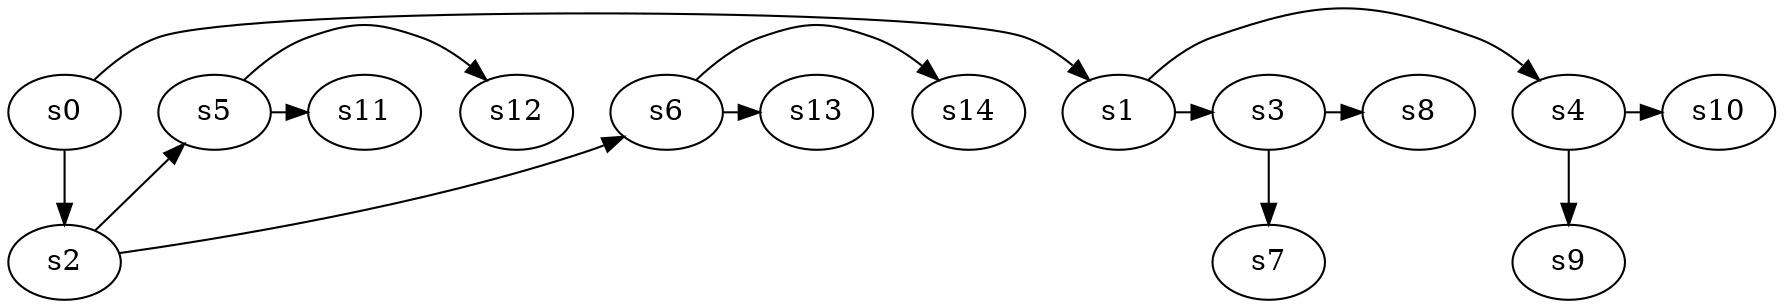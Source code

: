 digraph game_0311_branch_4_2 {
    s0 [name="s0", player=1];
    s1 [name="s1", player=0, target=1];
    s2 [name="s2", player=1];
    s3 [name="s3", player=1, target=1];
    s4 [name="s4", player=0];
    s5 [name="s5", player=0];
    s6 [name="s6", player=1, target=1];
    s7 [name="s7", player=1, target=1];
    s8 [name="s8", player=0];
    s9 [name="s9", player=0, target=1];
    s10 [name="s10", player=0];
    s11 [name="s11", player=1];
    s12 [name="s12", player=0];
    s13 [name="s13", player=1, target=1];
    s14 [name="s14", player=0];

    s0 -> s1 [constraint="time == 14"];
    s0 -> s2;
    s1 -> s3 [constraint="time % 2 == 0"];
    s1 -> s4 [constraint="time % 2 == 0 || time % 2 == 1"];
    s2 -> s5 [constraint="!(time % 5 == 0)"];
    s2 -> s6 [constraint="time == 4 || time == 10 || time == 11 || time == 13"];
    s3 -> s7;
    s3 -> s8 [constraint="time % 3 == 1"];
    s4 -> s9;
    s4 -> s10 [constraint="!(time % 4 == 0)"];
    s5 -> s11 [constraint="time % 4 == 2"];
    s5 -> s12 [constraint="time == 0 || time == 11 || time == 12 || time == 13"];
    s6 -> s13 [constraint="time % 4 == 0 || time % 4 == 1"];
    s6 -> s14 [constraint="time % 4 == 0 || time % 4 == 1"];
}

